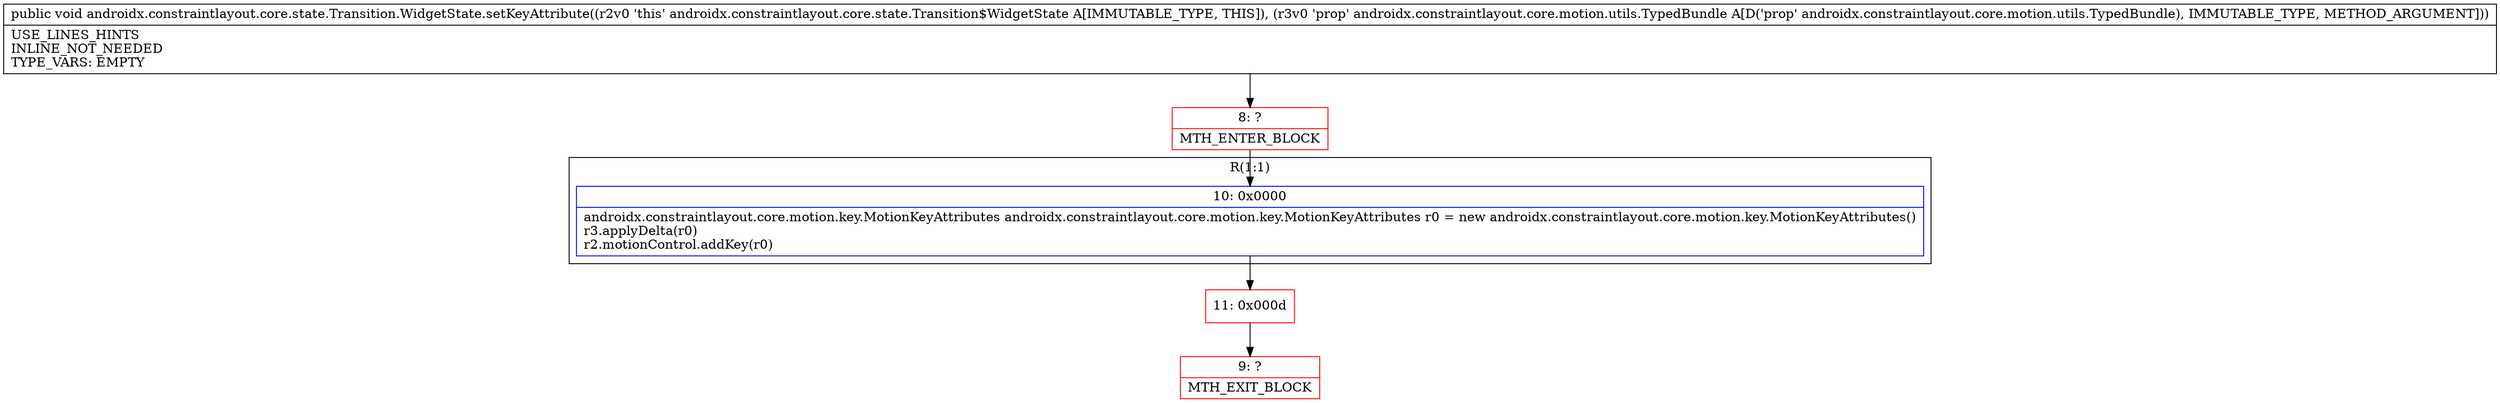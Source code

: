digraph "CFG forandroidx.constraintlayout.core.state.Transition.WidgetState.setKeyAttribute(Landroidx\/constraintlayout\/core\/motion\/utils\/TypedBundle;)V" {
subgraph cluster_Region_1496468706 {
label = "R(1:1)";
node [shape=record,color=blue];
Node_10 [shape=record,label="{10\:\ 0x0000|androidx.constraintlayout.core.motion.key.MotionKeyAttributes androidx.constraintlayout.core.motion.key.MotionKeyAttributes r0 = new androidx.constraintlayout.core.motion.key.MotionKeyAttributes()\lr3.applyDelta(r0)\lr2.motionControl.addKey(r0)\l}"];
}
Node_8 [shape=record,color=red,label="{8\:\ ?|MTH_ENTER_BLOCK\l}"];
Node_11 [shape=record,color=red,label="{11\:\ 0x000d}"];
Node_9 [shape=record,color=red,label="{9\:\ ?|MTH_EXIT_BLOCK\l}"];
MethodNode[shape=record,label="{public void androidx.constraintlayout.core.state.Transition.WidgetState.setKeyAttribute((r2v0 'this' androidx.constraintlayout.core.state.Transition$WidgetState A[IMMUTABLE_TYPE, THIS]), (r3v0 'prop' androidx.constraintlayout.core.motion.utils.TypedBundle A[D('prop' androidx.constraintlayout.core.motion.utils.TypedBundle), IMMUTABLE_TYPE, METHOD_ARGUMENT]))  | USE_LINES_HINTS\lINLINE_NOT_NEEDED\lTYPE_VARS: EMPTY\l}"];
MethodNode -> Node_8;Node_10 -> Node_11;
Node_8 -> Node_10;
Node_11 -> Node_9;
}

